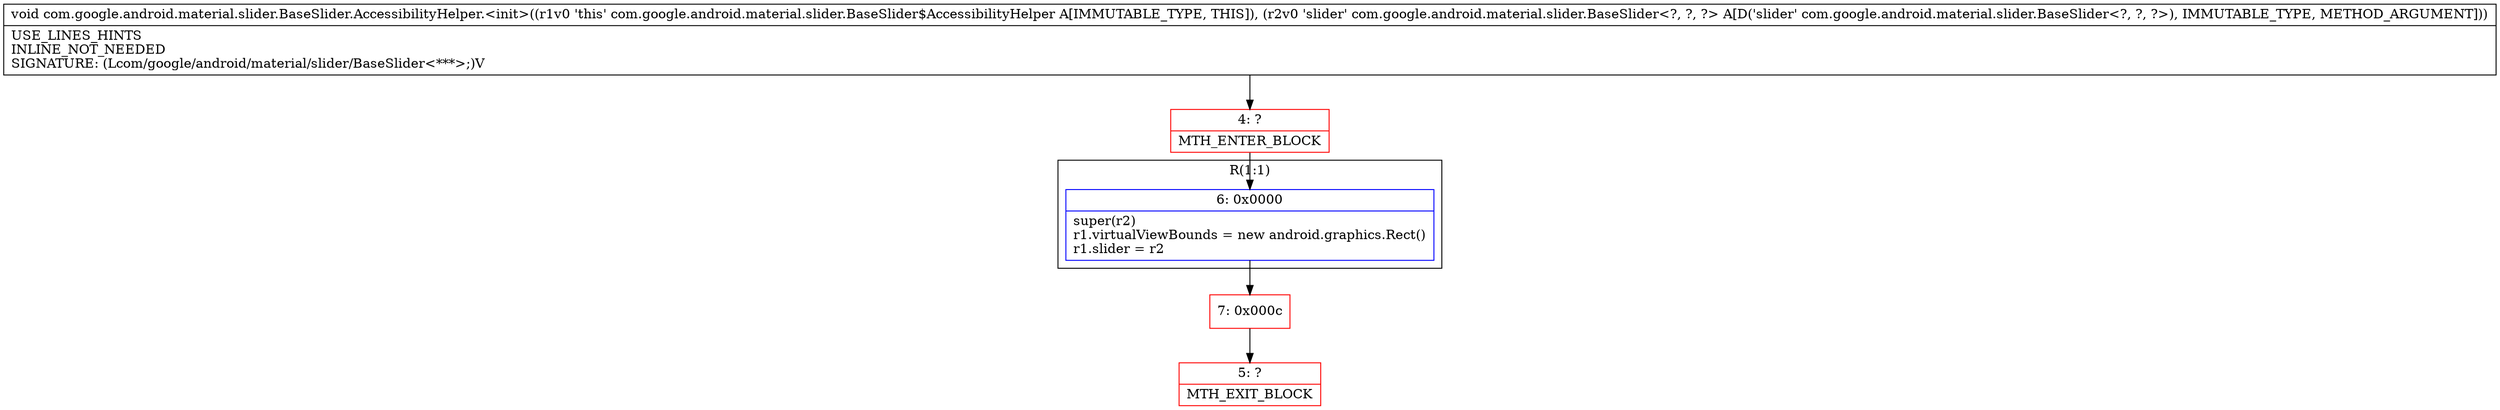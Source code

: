 digraph "CFG forcom.google.android.material.slider.BaseSlider.AccessibilityHelper.\<init\>(Lcom\/google\/android\/material\/slider\/BaseSlider;)V" {
subgraph cluster_Region_1856624977 {
label = "R(1:1)";
node [shape=record,color=blue];
Node_6 [shape=record,label="{6\:\ 0x0000|super(r2)\lr1.virtualViewBounds = new android.graphics.Rect()\lr1.slider = r2\l}"];
}
Node_4 [shape=record,color=red,label="{4\:\ ?|MTH_ENTER_BLOCK\l}"];
Node_7 [shape=record,color=red,label="{7\:\ 0x000c}"];
Node_5 [shape=record,color=red,label="{5\:\ ?|MTH_EXIT_BLOCK\l}"];
MethodNode[shape=record,label="{void com.google.android.material.slider.BaseSlider.AccessibilityHelper.\<init\>((r1v0 'this' com.google.android.material.slider.BaseSlider$AccessibilityHelper A[IMMUTABLE_TYPE, THIS]), (r2v0 'slider' com.google.android.material.slider.BaseSlider\<?, ?, ?\> A[D('slider' com.google.android.material.slider.BaseSlider\<?, ?, ?\>), IMMUTABLE_TYPE, METHOD_ARGUMENT]))  | USE_LINES_HINTS\lINLINE_NOT_NEEDED\lSIGNATURE: (Lcom\/google\/android\/material\/slider\/BaseSlider\<***\>;)V\l}"];
MethodNode -> Node_4;Node_6 -> Node_7;
Node_4 -> Node_6;
Node_7 -> Node_5;
}

